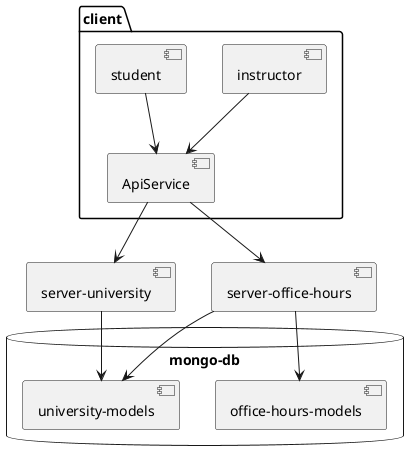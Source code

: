 @startuml overall

package "client" {

    [instructor]

    [student]

    [ApiService]
}

[server-university]

[server-office-hours]

database "mongo-db" {
    [university-models]
    [office-hours-models]
}

[instructor] --> [ApiService]
[student] --> [ApiService]

[ApiService] --> [server-university]
[ApiService] --> [server-office-hours]

[server-university] --> [university-models]
[server-office-hours] --> [university-models]
[server-office-hours] --> [office-hours-models]

@enduml